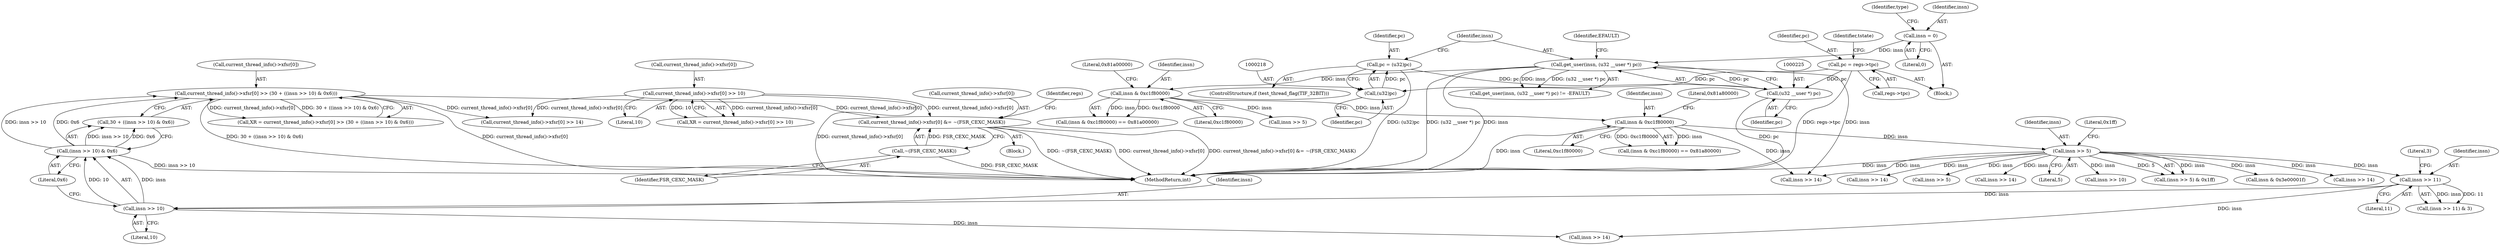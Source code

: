 digraph "0_linux_a8b0ca17b80e92faab46ee7179ba9e99ccb61233_42@API" {
"1000969" [label="(Call,current_thread_info()->xfsr[0] &= ~(FSR_CEXC_MASK))"];
"1000618" [label="(Call,current_thread_info()->xfsr[0] >> (30 + ((insn >> 10) & 0x6)))"];
"1000626" [label="(Call,(insn >> 10) & 0x6)"];
"1000627" [label="(Call,insn >> 10)"];
"1000602" [label="(Call,insn >> 11)"];
"1000570" [label="(Call,insn >> 5)"];
"1000560" [label="(Call,insn & 0xc1f80000)"];
"1000232" [label="(Call,insn & 0xc1f80000)"];
"1000222" [label="(Call,get_user(insn, (u32 __user *) pc))"];
"1000166" [label="(Call,insn = 0)"];
"1000224" [label="(Call,(u32 __user *) pc)"];
"1000215" [label="(Call,pc = (u32)pc)"];
"1000217" [label="(Call,(u32)pc)"];
"1000154" [label="(Call,pc = regs->tpc)"];
"1000608" [label="(Call,current_thread_info()->xfsr[0] >> 10)"];
"1000975" [label="(Call,~(FSR_CEXC_MASK))"];
"1000602" [label="(Call,insn >> 11)"];
"1000221" [label="(Call,get_user(insn, (u32 __user *) pc) != -EFAULT)"];
"1000561" [label="(Identifier,insn)"];
"1000629" [label="(Literal,10)"];
"1000605" [label="(Literal,3)"];
"1000604" [label="(Literal,11)"];
"1000212" [label="(ControlStructure,if (test_thread_flag(TIF_32BIT)))"];
"1000630" [label="(Literal,0x6)"];
"1001894" [label="(MethodReturn,int)"];
"1000571" [label="(Identifier,insn)"];
"1000956" [label="(Call,insn >> 10)"];
"1000975" [label="(Call,~(FSR_CEXC_MASK))"];
"1001030" [label="(Call,current_thread_info()->xfsr[0] >> 14)"];
"1000562" [label="(Literal,0xc1f80000)"];
"1000560" [label="(Call,insn & 0xc1f80000)"];
"1000234" [label="(Literal,0xc1f80000)"];
"1000639" [label="(Call,insn >> 14)"];
"1000628" [label="(Identifier,insn)"];
"1000569" [label="(Call,(insn >> 5) & 0x1ff)"];
"1000614" [label="(Literal,10)"];
"1001055" [label="(Call,insn >> 14)"];
"1000616" [label="(Call,XR = current_thread_info()->xfsr[0] >> (30 + ((insn >> 10) & 0x6)))"];
"1000219" [label="(Identifier,pc)"];
"1001000" [label="(Call,insn & 0x3e00001f)"];
"1000563" [label="(Literal,0x81a80000)"];
"1000156" [label="(Call,regs->tpc)"];
"1000226" [label="(Identifier,pc)"];
"1000222" [label="(Call,get_user(insn, (u32 __user *) pc))"];
"1000609" [label="(Call,current_thread_info()->xfsr[0])"];
"1000619" [label="(Call,current_thread_info()->xfsr[0])"];
"1000603" [label="(Identifier,insn)"];
"1000824" [label="(Call,insn >> 14)"];
"1000235" [label="(Literal,0x81a00000)"];
"1000171" [label="(Identifier,type)"];
"1000216" [label="(Identifier,pc)"];
"1000608" [label="(Call,current_thread_info()->xfsr[0] >> 10)"];
"1000155" [label="(Identifier,pc)"];
"1000231" [label="(Call,(insn & 0xc1f80000) == 0x81a00000)"];
"1000606" [label="(Call,XR = current_thread_info()->xfsr[0] >> 10)"];
"1000233" [label="(Identifier,insn)"];
"1000572" [label="(Literal,5)"];
"1000239" [label="(Call,insn >> 5)"];
"1000223" [label="(Identifier,insn)"];
"1000168" [label="(Literal,0)"];
"1000968" [label="(Block,)"];
"1000624" [label="(Call,30 + ((insn >> 10) & 0x6))"];
"1000979" [label="(Identifier,regs)"];
"1000152" [label="(Block,)"];
"1000711" [label="(Call,insn >> 14)"];
"1000601" [label="(Call,(insn >> 11) & 3)"];
"1000224" [label="(Call,(u32 __user *) pc)"];
"1000161" [label="(Identifier,tstate)"];
"1000166" [label="(Call,insn = 0)"];
"1000217" [label="(Call,(u32)pc)"];
"1000969" [label="(Call,current_thread_info()->xfsr[0] &= ~(FSR_CEXC_MASK))"];
"1000627" [label="(Call,insn >> 10)"];
"1000570" [label="(Call,insn >> 5)"];
"1000573" [label="(Literal,0x1ff)"];
"1000970" [label="(Call,current_thread_info()->xfsr[0])"];
"1000730" [label="(Call,insn >> 5)"];
"1000618" [label="(Call,current_thread_info()->xfsr[0] >> (30 + ((insn >> 10) & 0x6)))"];
"1000232" [label="(Call,insn & 0xc1f80000)"];
"1000626" [label="(Call,(insn >> 10) & 0x6)"];
"1000559" [label="(Call,(insn & 0xc1f80000) == 0x81a80000)"];
"1000976" [label="(Identifier,FSR_CEXC_MASK)"];
"1000215" [label="(Call,pc = (u32)pc)"];
"1000154" [label="(Call,pc = regs->tpc)"];
"1000167" [label="(Identifier,insn)"];
"1000841" [label="(Call,insn >> 14)"];
"1000228" [label="(Identifier,EFAULT)"];
"1000969" -> "1000968"  [label="AST: "];
"1000969" -> "1000975"  [label="CFG: "];
"1000970" -> "1000969"  [label="AST: "];
"1000975" -> "1000969"  [label="AST: "];
"1000979" -> "1000969"  [label="CFG: "];
"1000969" -> "1001894"  [label="DDG: current_thread_info()->xfsr[0] &= ~(FSR_CEXC_MASK)"];
"1000969" -> "1001894"  [label="DDG: ~(FSR_CEXC_MASK)"];
"1000969" -> "1001894"  [label="DDG: current_thread_info()->xfsr[0]"];
"1000618" -> "1000969"  [label="DDG: current_thread_info()->xfsr[0]"];
"1000608" -> "1000969"  [label="DDG: current_thread_info()->xfsr[0]"];
"1000975" -> "1000969"  [label="DDG: FSR_CEXC_MASK"];
"1000618" -> "1000616"  [label="AST: "];
"1000618" -> "1000624"  [label="CFG: "];
"1000619" -> "1000618"  [label="AST: "];
"1000624" -> "1000618"  [label="AST: "];
"1000616" -> "1000618"  [label="CFG: "];
"1000618" -> "1001894"  [label="DDG: 30 + ((insn >> 10) & 0x6)"];
"1000618" -> "1001894"  [label="DDG: current_thread_info()->xfsr[0]"];
"1000618" -> "1000616"  [label="DDG: current_thread_info()->xfsr[0]"];
"1000618" -> "1000616"  [label="DDG: 30 + ((insn >> 10) & 0x6)"];
"1000626" -> "1000618"  [label="DDG: insn >> 10"];
"1000626" -> "1000618"  [label="DDG: 0x6"];
"1000618" -> "1001030"  [label="DDG: current_thread_info()->xfsr[0]"];
"1000626" -> "1000624"  [label="AST: "];
"1000626" -> "1000630"  [label="CFG: "];
"1000627" -> "1000626"  [label="AST: "];
"1000630" -> "1000626"  [label="AST: "];
"1000624" -> "1000626"  [label="CFG: "];
"1000626" -> "1001894"  [label="DDG: insn >> 10"];
"1000626" -> "1000624"  [label="DDG: insn >> 10"];
"1000626" -> "1000624"  [label="DDG: 0x6"];
"1000627" -> "1000626"  [label="DDG: insn"];
"1000627" -> "1000626"  [label="DDG: 10"];
"1000627" -> "1000629"  [label="CFG: "];
"1000628" -> "1000627"  [label="AST: "];
"1000629" -> "1000627"  [label="AST: "];
"1000630" -> "1000627"  [label="CFG: "];
"1000602" -> "1000627"  [label="DDG: insn"];
"1000627" -> "1000639"  [label="DDG: insn"];
"1000602" -> "1000601"  [label="AST: "];
"1000602" -> "1000604"  [label="CFG: "];
"1000603" -> "1000602"  [label="AST: "];
"1000604" -> "1000602"  [label="AST: "];
"1000605" -> "1000602"  [label="CFG: "];
"1000602" -> "1000601"  [label="DDG: insn"];
"1000602" -> "1000601"  [label="DDG: 11"];
"1000570" -> "1000602"  [label="DDG: insn"];
"1000602" -> "1000639"  [label="DDG: insn"];
"1000570" -> "1000569"  [label="AST: "];
"1000570" -> "1000572"  [label="CFG: "];
"1000571" -> "1000570"  [label="AST: "];
"1000572" -> "1000570"  [label="AST: "];
"1000573" -> "1000570"  [label="CFG: "];
"1000570" -> "1001894"  [label="DDG: insn"];
"1000570" -> "1000569"  [label="DDG: insn"];
"1000570" -> "1000569"  [label="DDG: 5"];
"1000560" -> "1000570"  [label="DDG: insn"];
"1000570" -> "1000711"  [label="DDG: insn"];
"1000570" -> "1000730"  [label="DDG: insn"];
"1000570" -> "1000824"  [label="DDG: insn"];
"1000570" -> "1000841"  [label="DDG: insn"];
"1000570" -> "1000956"  [label="DDG: insn"];
"1000570" -> "1001000"  [label="DDG: insn"];
"1000570" -> "1001055"  [label="DDG: insn"];
"1000560" -> "1000559"  [label="AST: "];
"1000560" -> "1000562"  [label="CFG: "];
"1000561" -> "1000560"  [label="AST: "];
"1000562" -> "1000560"  [label="AST: "];
"1000563" -> "1000560"  [label="CFG: "];
"1000560" -> "1001894"  [label="DDG: insn"];
"1000560" -> "1000559"  [label="DDG: insn"];
"1000560" -> "1000559"  [label="DDG: 0xc1f80000"];
"1000232" -> "1000560"  [label="DDG: insn"];
"1000560" -> "1001055"  [label="DDG: insn"];
"1000232" -> "1000231"  [label="AST: "];
"1000232" -> "1000234"  [label="CFG: "];
"1000233" -> "1000232"  [label="AST: "];
"1000234" -> "1000232"  [label="AST: "];
"1000235" -> "1000232"  [label="CFG: "];
"1000232" -> "1000231"  [label="DDG: insn"];
"1000232" -> "1000231"  [label="DDG: 0xc1f80000"];
"1000222" -> "1000232"  [label="DDG: insn"];
"1000232" -> "1000239"  [label="DDG: insn"];
"1000222" -> "1000221"  [label="AST: "];
"1000222" -> "1000224"  [label="CFG: "];
"1000223" -> "1000222"  [label="AST: "];
"1000224" -> "1000222"  [label="AST: "];
"1000228" -> "1000222"  [label="CFG: "];
"1000222" -> "1001894"  [label="DDG: insn"];
"1000222" -> "1001894"  [label="DDG: (u32 __user *) pc"];
"1000222" -> "1000221"  [label="DDG: insn"];
"1000222" -> "1000221"  [label="DDG: (u32 __user *) pc"];
"1000166" -> "1000222"  [label="DDG: insn"];
"1000224" -> "1000222"  [label="DDG: pc"];
"1000222" -> "1001055"  [label="DDG: insn"];
"1000166" -> "1000152"  [label="AST: "];
"1000166" -> "1000168"  [label="CFG: "];
"1000167" -> "1000166"  [label="AST: "];
"1000168" -> "1000166"  [label="AST: "];
"1000171" -> "1000166"  [label="CFG: "];
"1000224" -> "1000226"  [label="CFG: "];
"1000225" -> "1000224"  [label="AST: "];
"1000226" -> "1000224"  [label="AST: "];
"1000224" -> "1001894"  [label="DDG: pc"];
"1000215" -> "1000224"  [label="DDG: pc"];
"1000154" -> "1000224"  [label="DDG: pc"];
"1000215" -> "1000212"  [label="AST: "];
"1000215" -> "1000217"  [label="CFG: "];
"1000216" -> "1000215"  [label="AST: "];
"1000217" -> "1000215"  [label="AST: "];
"1000223" -> "1000215"  [label="CFG: "];
"1000215" -> "1001894"  [label="DDG: (u32)pc"];
"1000217" -> "1000215"  [label="DDG: pc"];
"1000217" -> "1000219"  [label="CFG: "];
"1000218" -> "1000217"  [label="AST: "];
"1000219" -> "1000217"  [label="AST: "];
"1000154" -> "1000217"  [label="DDG: pc"];
"1000154" -> "1000152"  [label="AST: "];
"1000154" -> "1000156"  [label="CFG: "];
"1000155" -> "1000154"  [label="AST: "];
"1000156" -> "1000154"  [label="AST: "];
"1000161" -> "1000154"  [label="CFG: "];
"1000154" -> "1001894"  [label="DDG: regs->tpc"];
"1000608" -> "1000606"  [label="AST: "];
"1000608" -> "1000614"  [label="CFG: "];
"1000609" -> "1000608"  [label="AST: "];
"1000614" -> "1000608"  [label="AST: "];
"1000606" -> "1000608"  [label="CFG: "];
"1000608" -> "1001894"  [label="DDG: current_thread_info()->xfsr[0]"];
"1000608" -> "1000606"  [label="DDG: current_thread_info()->xfsr[0]"];
"1000608" -> "1000606"  [label="DDG: 10"];
"1000608" -> "1001030"  [label="DDG: current_thread_info()->xfsr[0]"];
"1000975" -> "1000976"  [label="CFG: "];
"1000976" -> "1000975"  [label="AST: "];
"1000975" -> "1001894"  [label="DDG: FSR_CEXC_MASK"];
}
